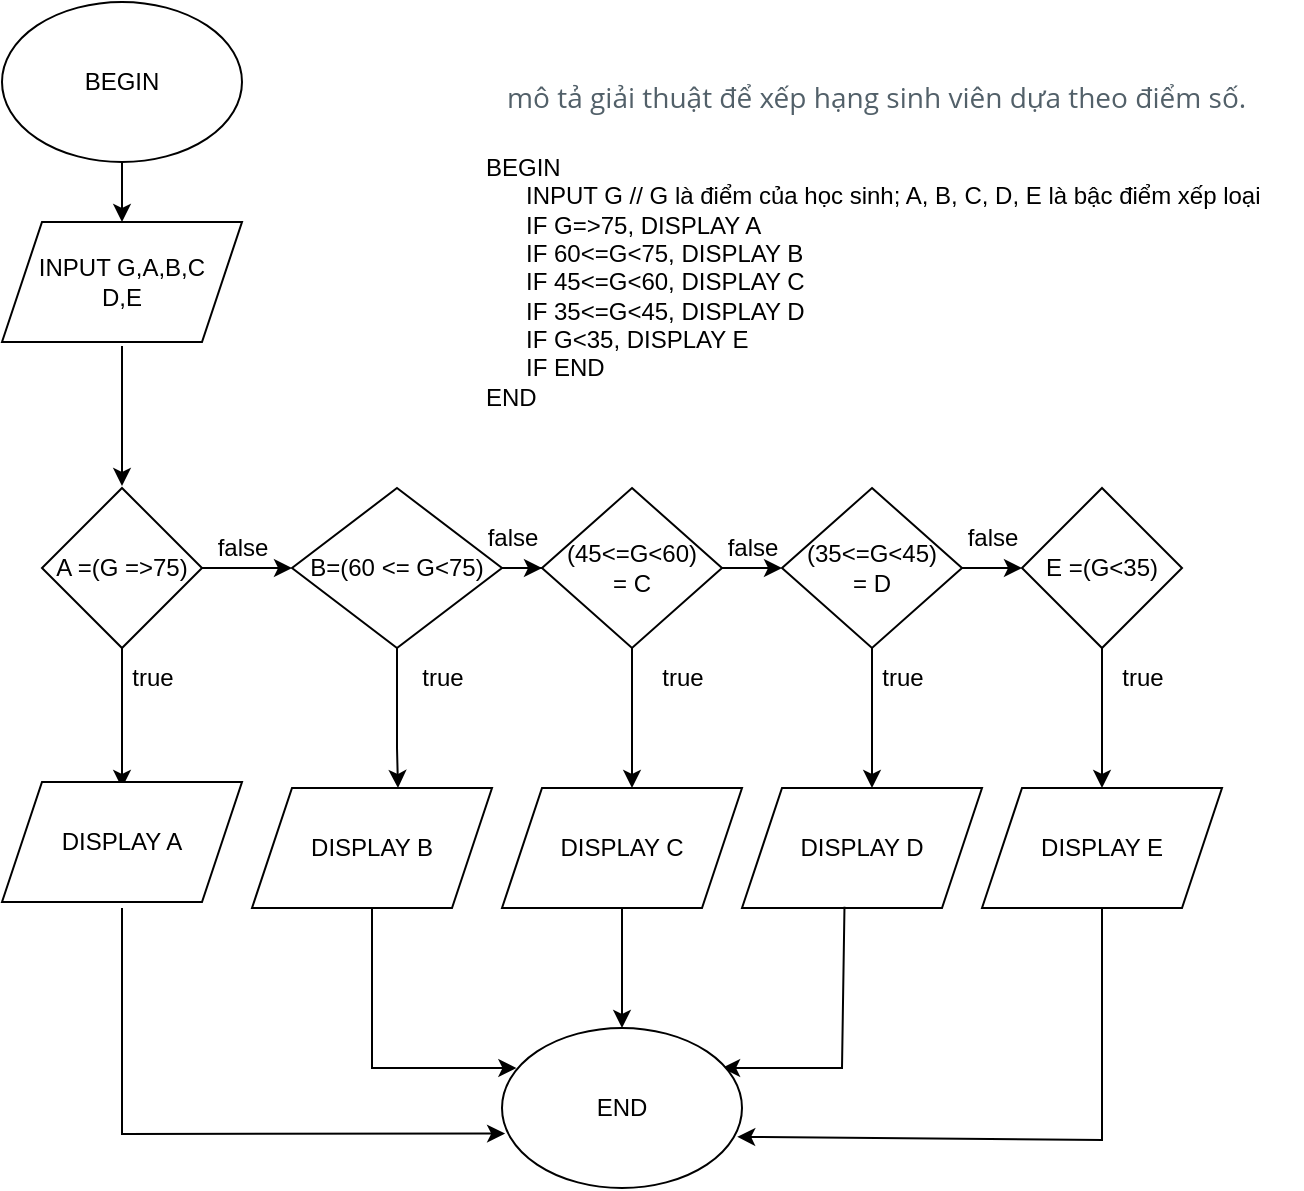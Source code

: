 <mxfile version="20.2.3" type="device"><diagram id="Spf0hTqE-uMXPbmNmSWB" name="Page-1"><mxGraphModel dx="1278" dy="641" grid="1" gridSize="10" guides="1" tooltips="1" connect="1" arrows="1" fold="1" page="1" pageScale="1" pageWidth="850" pageHeight="1100" math="0" shadow="0"><root><mxCell id="0"/><mxCell id="1" parent="0"/><mxCell id="pwzBkkdhbUttrWSqv76d-3" value="" style="edgeStyle=orthogonalEdgeStyle;rounded=0;orthogonalLoop=1;jettySize=auto;html=1;" edge="1" parent="1" source="pwzBkkdhbUttrWSqv76d-1" target="pwzBkkdhbUttrWSqv76d-2"><mxGeometry relative="1" as="geometry"/></mxCell><mxCell id="pwzBkkdhbUttrWSqv76d-1" value="BEGIN" style="ellipse;whiteSpace=wrap;html=1;" vertex="1" parent="1"><mxGeometry x="130" width="120" height="80" as="geometry"/></mxCell><mxCell id="pwzBkkdhbUttrWSqv76d-5" value="" style="edgeStyle=orthogonalEdgeStyle;rounded=0;orthogonalLoop=1;jettySize=auto;html=1;" edge="1" parent="1"><mxGeometry relative="1" as="geometry"><mxPoint x="190" y="172" as="sourcePoint"/><mxPoint x="190" y="242" as="targetPoint"/></mxGeometry></mxCell><mxCell id="pwzBkkdhbUttrWSqv76d-2" value="INPUT G,A,B,C&lt;br&gt;D,E" style="shape=parallelogram;perimeter=parallelogramPerimeter;whiteSpace=wrap;html=1;fixedSize=1;" vertex="1" parent="1"><mxGeometry x="130" y="110" width="120" height="60" as="geometry"/></mxCell><mxCell id="pwzBkkdhbUttrWSqv76d-7" value="" style="edgeStyle=orthogonalEdgeStyle;rounded=0;orthogonalLoop=1;jettySize=auto;html=1;" edge="1" parent="1" source="pwzBkkdhbUttrWSqv76d-4"><mxGeometry relative="1" as="geometry"><mxPoint x="190" y="393" as="targetPoint"/></mxGeometry></mxCell><mxCell id="pwzBkkdhbUttrWSqv76d-9" value="" style="edgeStyle=orthogonalEdgeStyle;rounded=0;orthogonalLoop=1;jettySize=auto;html=1;" edge="1" parent="1" source="pwzBkkdhbUttrWSqv76d-4" target="pwzBkkdhbUttrWSqv76d-8"><mxGeometry relative="1" as="geometry"/></mxCell><mxCell id="pwzBkkdhbUttrWSqv76d-4" value="A =(G =&amp;gt;75)" style="rhombus;whiteSpace=wrap;html=1;" vertex="1" parent="1"><mxGeometry x="150" y="243" width="80" height="80" as="geometry"/></mxCell><mxCell id="pwzBkkdhbUttrWSqv76d-13" value="" style="edgeStyle=orthogonalEdgeStyle;rounded=0;orthogonalLoop=1;jettySize=auto;html=1;" edge="1" parent="1" source="pwzBkkdhbUttrWSqv76d-8" target="pwzBkkdhbUttrWSqv76d-12"><mxGeometry relative="1" as="geometry"><Array as="points"><mxPoint x="328" y="373"/><mxPoint x="328" y="373"/></Array></mxGeometry></mxCell><mxCell id="pwzBkkdhbUttrWSqv76d-15" value="" style="edgeStyle=orthogonalEdgeStyle;rounded=0;orthogonalLoop=1;jettySize=auto;html=1;" edge="1" parent="1" source="pwzBkkdhbUttrWSqv76d-8" target="pwzBkkdhbUttrWSqv76d-14"><mxGeometry relative="1" as="geometry"/></mxCell><mxCell id="pwzBkkdhbUttrWSqv76d-8" value="B=(60 &amp;lt;= G&amp;lt;75)" style="rhombus;whiteSpace=wrap;html=1;" vertex="1" parent="1"><mxGeometry x="275" y="243" width="105" height="80" as="geometry"/></mxCell><mxCell id="pwzBkkdhbUttrWSqv76d-10" value="false" style="text;html=1;align=center;verticalAlign=middle;resizable=0;points=[];autosize=1;strokeColor=none;fillColor=none;" vertex="1" parent="1"><mxGeometry x="225" y="258" width="50" height="30" as="geometry"/></mxCell><mxCell id="pwzBkkdhbUttrWSqv76d-11" value="DISPLAY A" style="shape=parallelogram;perimeter=parallelogramPerimeter;whiteSpace=wrap;html=1;fixedSize=1;" vertex="1" parent="1"><mxGeometry x="130" y="390" width="120" height="60" as="geometry"/></mxCell><mxCell id="pwzBkkdhbUttrWSqv76d-12" value="DISPLAY B" style="shape=parallelogram;perimeter=parallelogramPerimeter;whiteSpace=wrap;html=1;fixedSize=1;" vertex="1" parent="1"><mxGeometry x="255" y="393" width="120" height="60" as="geometry"/></mxCell><mxCell id="pwzBkkdhbUttrWSqv76d-17" value="" style="edgeStyle=orthogonalEdgeStyle;rounded=0;orthogonalLoop=1;jettySize=auto;html=1;" edge="1" parent="1" source="pwzBkkdhbUttrWSqv76d-14" target="pwzBkkdhbUttrWSqv76d-16"><mxGeometry relative="1" as="geometry"><Array as="points"><mxPoint x="445" y="373"/><mxPoint x="445" y="373"/></Array></mxGeometry></mxCell><mxCell id="pwzBkkdhbUttrWSqv76d-19" value="" style="edgeStyle=orthogonalEdgeStyle;rounded=0;orthogonalLoop=1;jettySize=auto;html=1;" edge="1" parent="1" source="pwzBkkdhbUttrWSqv76d-14" target="pwzBkkdhbUttrWSqv76d-18"><mxGeometry relative="1" as="geometry"/></mxCell><mxCell id="pwzBkkdhbUttrWSqv76d-14" value="(45&amp;lt;=G&amp;lt;60)&lt;br&gt;= C" style="rhombus;whiteSpace=wrap;html=1;" vertex="1" parent="1"><mxGeometry x="400" y="243" width="90" height="80" as="geometry"/></mxCell><mxCell id="pwzBkkdhbUttrWSqv76d-16" value="DISPLAY C" style="shape=parallelogram;perimeter=parallelogramPerimeter;whiteSpace=wrap;html=1;fixedSize=1;" vertex="1" parent="1"><mxGeometry x="380" y="393" width="120" height="60" as="geometry"/></mxCell><mxCell id="pwzBkkdhbUttrWSqv76d-24" value="" style="edgeStyle=orthogonalEdgeStyle;rounded=0;orthogonalLoop=1;jettySize=auto;html=1;" edge="1" parent="1" source="pwzBkkdhbUttrWSqv76d-18" target="pwzBkkdhbUttrWSqv76d-22"><mxGeometry relative="1" as="geometry"><Array as="points"><mxPoint x="565" y="373"/><mxPoint x="565" y="373"/></Array></mxGeometry></mxCell><mxCell id="pwzBkkdhbUttrWSqv76d-26" value="" style="edgeStyle=orthogonalEdgeStyle;rounded=0;orthogonalLoop=1;jettySize=auto;html=1;" edge="1" parent="1" source="pwzBkkdhbUttrWSqv76d-18" target="pwzBkkdhbUttrWSqv76d-25"><mxGeometry relative="1" as="geometry"/></mxCell><mxCell id="pwzBkkdhbUttrWSqv76d-18" value="(35&amp;lt;=G&amp;lt;45)&lt;br&gt;= D" style="rhombus;whiteSpace=wrap;html=1;" vertex="1" parent="1"><mxGeometry x="520" y="243" width="90" height="80" as="geometry"/></mxCell><mxCell id="pwzBkkdhbUttrWSqv76d-22" value="DISPLAY D" style="shape=parallelogram;perimeter=parallelogramPerimeter;whiteSpace=wrap;html=1;fixedSize=1;" vertex="1" parent="1"><mxGeometry x="500" y="393" width="120" height="60" as="geometry"/></mxCell><mxCell id="pwzBkkdhbUttrWSqv76d-28" value="" style="edgeStyle=orthogonalEdgeStyle;rounded=0;orthogonalLoop=1;jettySize=auto;html=1;" edge="1" parent="1" source="pwzBkkdhbUttrWSqv76d-25" target="pwzBkkdhbUttrWSqv76d-27"><mxGeometry relative="1" as="geometry"/></mxCell><mxCell id="pwzBkkdhbUttrWSqv76d-25" value="E =(G&amp;lt;35)" style="rhombus;whiteSpace=wrap;html=1;" vertex="1" parent="1"><mxGeometry x="640" y="243" width="80" height="80" as="geometry"/></mxCell><mxCell id="pwzBkkdhbUttrWSqv76d-27" value="DISPLAY E" style="shape=parallelogram;perimeter=parallelogramPerimeter;whiteSpace=wrap;html=1;fixedSize=1;" vertex="1" parent="1"><mxGeometry x="620" y="393" width="120" height="60" as="geometry"/></mxCell><mxCell id="pwzBkkdhbUttrWSqv76d-29" value="false" style="text;html=1;align=center;verticalAlign=middle;resizable=0;points=[];autosize=1;strokeColor=none;fillColor=none;" vertex="1" parent="1"><mxGeometry x="360" y="253" width="50" height="30" as="geometry"/></mxCell><mxCell id="pwzBkkdhbUttrWSqv76d-30" value="false" style="text;html=1;align=center;verticalAlign=middle;resizable=0;points=[];autosize=1;strokeColor=none;fillColor=none;" vertex="1" parent="1"><mxGeometry x="480" y="258" width="50" height="30" as="geometry"/></mxCell><mxCell id="pwzBkkdhbUttrWSqv76d-31" value="false" style="text;html=1;align=center;verticalAlign=middle;resizable=0;points=[];autosize=1;strokeColor=none;fillColor=none;" vertex="1" parent="1"><mxGeometry x="600" y="253" width="50" height="30" as="geometry"/></mxCell><mxCell id="pwzBkkdhbUttrWSqv76d-37" value="true" style="text;html=1;align=center;verticalAlign=middle;resizable=0;points=[];autosize=1;strokeColor=none;fillColor=none;" vertex="1" parent="1"><mxGeometry x="185" y="323" width="40" height="30" as="geometry"/></mxCell><mxCell id="pwzBkkdhbUttrWSqv76d-38" value="true" style="text;html=1;align=center;verticalAlign=middle;resizable=0;points=[];autosize=1;strokeColor=none;fillColor=none;" vertex="1" parent="1"><mxGeometry x="330" y="323" width="40" height="30" as="geometry"/></mxCell><mxCell id="pwzBkkdhbUttrWSqv76d-39" value="true" style="text;html=1;align=center;verticalAlign=middle;resizable=0;points=[];autosize=1;strokeColor=none;fillColor=none;" vertex="1" parent="1"><mxGeometry x="450" y="323" width="40" height="30" as="geometry"/></mxCell><mxCell id="pwzBkkdhbUttrWSqv76d-40" value="true" style="text;html=1;align=center;verticalAlign=middle;resizable=0;points=[];autosize=1;strokeColor=none;fillColor=none;" vertex="1" parent="1"><mxGeometry x="560" y="323" width="40" height="30" as="geometry"/></mxCell><mxCell id="pwzBkkdhbUttrWSqv76d-41" value="true" style="text;html=1;align=center;verticalAlign=middle;resizable=0;points=[];autosize=1;strokeColor=none;fillColor=none;" vertex="1" parent="1"><mxGeometry x="680" y="323" width="40" height="30" as="geometry"/></mxCell><mxCell id="pwzBkkdhbUttrWSqv76d-43" value="" style="endArrow=classic;html=1;rounded=0;exitX=0.5;exitY=1;exitDx=0;exitDy=0;exitPerimeter=0;entryX=0.013;entryY=0.66;entryDx=0;entryDy=0;entryPerimeter=0;" edge="1" parent="1" target="pwzBkkdhbUttrWSqv76d-48"><mxGeometry width="50" height="50" relative="1" as="geometry"><mxPoint x="190" y="453" as="sourcePoint"/><mxPoint x="190" y="513" as="targetPoint"/><Array as="points"><mxPoint x="190" y="566"/></Array></mxGeometry></mxCell><mxCell id="pwzBkkdhbUttrWSqv76d-44" value="" style="endArrow=classic;html=1;rounded=0;exitX=0.5;exitY=1;exitDx=0;exitDy=0;entryX=0.06;entryY=0.25;entryDx=0;entryDy=0;entryPerimeter=0;" edge="1" parent="1" source="pwzBkkdhbUttrWSqv76d-12" target="pwzBkkdhbUttrWSqv76d-48"><mxGeometry width="50" height="50" relative="1" as="geometry"><mxPoint x="290" y="503" as="sourcePoint"/><mxPoint x="315" y="513" as="targetPoint"/><Array as="points"><mxPoint x="315" y="533"/></Array></mxGeometry></mxCell><mxCell id="pwzBkkdhbUttrWSqv76d-45" value="" style="endArrow=classic;html=1;rounded=0;" edge="1" parent="1" source="pwzBkkdhbUttrWSqv76d-16"><mxGeometry width="50" height="50" relative="1" as="geometry"><mxPoint x="410" y="503" as="sourcePoint"/><mxPoint x="440" y="513" as="targetPoint"/><Array as="points"><mxPoint x="440" y="513"/></Array></mxGeometry></mxCell><mxCell id="pwzBkkdhbUttrWSqv76d-46" value="" style="endArrow=classic;html=1;rounded=0;exitX=0.427;exitY=1.04;exitDx=0;exitDy=0;exitPerimeter=0;entryX=0.917;entryY=0.25;entryDx=0;entryDy=0;entryPerimeter=0;" edge="1" parent="1" target="pwzBkkdhbUttrWSqv76d-48"><mxGeometry width="50" height="50" relative="1" as="geometry"><mxPoint x="551.24" y="452.4" as="sourcePoint"/><mxPoint x="482.426" y="521.716" as="targetPoint"/><Array as="points"><mxPoint x="550" y="533"/></Array></mxGeometry></mxCell><mxCell id="pwzBkkdhbUttrWSqv76d-47" value="" style="endArrow=classic;html=1;rounded=0;entryX=0.98;entryY=0.68;entryDx=0;entryDy=0;entryPerimeter=0;" edge="1" parent="1" target="pwzBkkdhbUttrWSqv76d-48"><mxGeometry width="50" height="50" relative="1" as="geometry"><mxPoint x="680" y="453" as="sourcePoint"/><mxPoint x="680" y="513" as="targetPoint"/><Array as="points"><mxPoint x="680" y="569"/></Array></mxGeometry></mxCell><mxCell id="pwzBkkdhbUttrWSqv76d-48" value="END" style="ellipse;whiteSpace=wrap;html=1;" vertex="1" parent="1"><mxGeometry x="380" y="513" width="120" height="80" as="geometry"/></mxCell><mxCell id="pwzBkkdhbUttrWSqv76d-49" value="&lt;span style=&quot;color: rgb(82, 96, 105); font-family: &amp;quot;Open Sans&amp;quot;, sans-serif; font-size: 14px; text-align: left; background-color: rgb(255, 255, 255);&quot;&gt;&amp;nbsp;mô tả giải thuật để xếp hạng sinh viên dựa theo điểm số.&lt;/span&gt;" style="text;html=1;align=center;verticalAlign=middle;resizable=0;points=[];autosize=1;strokeColor=none;fillColor=none;" vertex="1" parent="1"><mxGeometry x="375" y="33" width="380" height="30" as="geometry"/></mxCell><mxCell id="pwzBkkdhbUttrWSqv76d-50" value="BEGIN&lt;br&gt;&amp;nbsp; &amp;nbsp; &amp;nbsp; INPUT G // G là điểm của học sinh; A, B, C, D, E là bậc điểm xếp loại&lt;br&gt;&amp;nbsp; &amp;nbsp; &amp;nbsp; IF G=&amp;gt;75, DISPLAY A&lt;br&gt;&amp;nbsp; &amp;nbsp; &amp;nbsp; IF 60&amp;lt;=G&amp;lt;75, DISPLAY B&lt;br&gt;&amp;nbsp; &amp;nbsp; &amp;nbsp; IF 45&amp;lt;=G&amp;lt;60, DISPLAY C&lt;br&gt;&amp;nbsp; &amp;nbsp; &amp;nbsp; IF 35&amp;lt;=G&amp;lt;45, DISPLAY D&lt;br&gt;&amp;nbsp; &amp;nbsp; &amp;nbsp; IF G&amp;lt;35, DISPLAY E&lt;br&gt;&amp;nbsp; &amp;nbsp; &amp;nbsp; IF END&lt;br&gt;END" style="text;html=1;align=left;verticalAlign=middle;resizable=0;points=[];autosize=1;strokeColor=none;fillColor=none;" vertex="1" parent="1"><mxGeometry x="370" y="70" width="410" height="140" as="geometry"/></mxCell></root></mxGraphModel></diagram></mxfile>